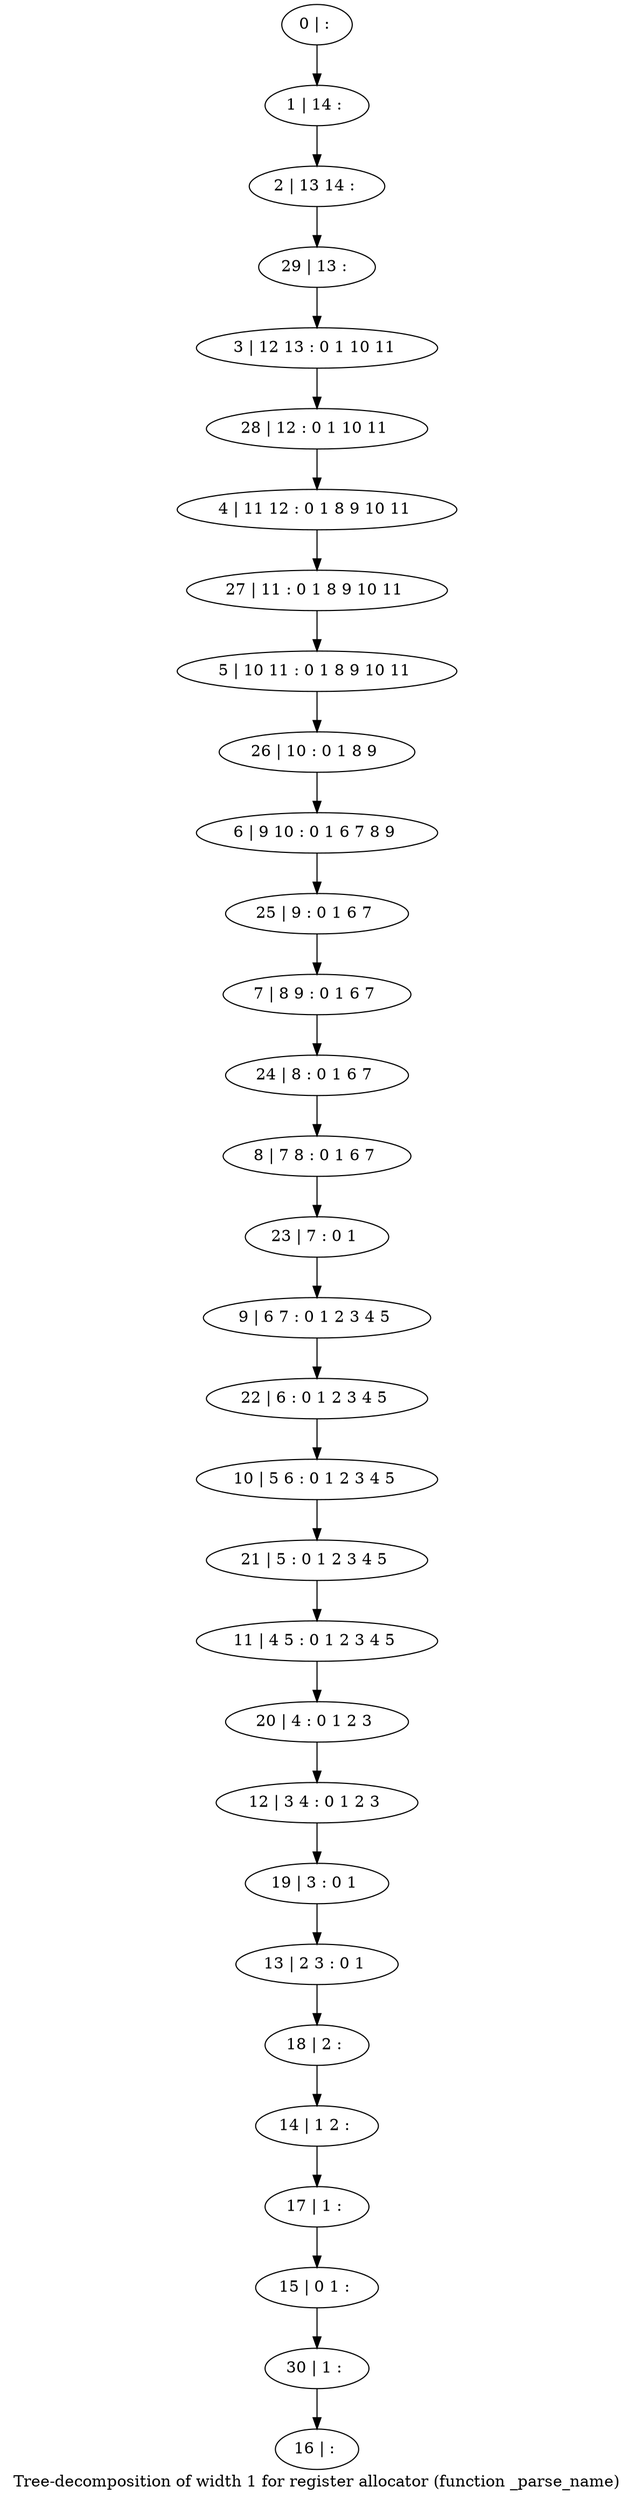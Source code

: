 digraph G {
graph [label="Tree-decomposition of width 1 for register allocator (function _parse_name)"]
0[label="0 | : "];
1[label="1 | 14 : "];
2[label="2 | 13 14 : "];
3[label="3 | 12 13 : 0 1 10 11 "];
4[label="4 | 11 12 : 0 1 8 9 10 11 "];
5[label="5 | 10 11 : 0 1 8 9 10 11 "];
6[label="6 | 9 10 : 0 1 6 7 8 9 "];
7[label="7 | 8 9 : 0 1 6 7 "];
8[label="8 | 7 8 : 0 1 6 7 "];
9[label="9 | 6 7 : 0 1 2 3 4 5 "];
10[label="10 | 5 6 : 0 1 2 3 4 5 "];
11[label="11 | 4 5 : 0 1 2 3 4 5 "];
12[label="12 | 3 4 : 0 1 2 3 "];
13[label="13 | 2 3 : 0 1 "];
14[label="14 | 1 2 : "];
15[label="15 | 0 1 : "];
16[label="16 | : "];
17[label="17 | 1 : "];
18[label="18 | 2 : "];
19[label="19 | 3 : 0 1 "];
20[label="20 | 4 : 0 1 2 3 "];
21[label="21 | 5 : 0 1 2 3 4 5 "];
22[label="22 | 6 : 0 1 2 3 4 5 "];
23[label="23 | 7 : 0 1 "];
24[label="24 | 8 : 0 1 6 7 "];
25[label="25 | 9 : 0 1 6 7 "];
26[label="26 | 10 : 0 1 8 9 "];
27[label="27 | 11 : 0 1 8 9 10 11 "];
28[label="28 | 12 : 0 1 10 11 "];
29[label="29 | 13 : "];
30[label="30 | 1 : "];
0->1 ;
1->2 ;
17->15 ;
14->17 ;
18->14 ;
13->18 ;
19->13 ;
12->19 ;
20->12 ;
11->20 ;
21->11 ;
10->21 ;
22->10 ;
9->22 ;
23->9 ;
8->23 ;
24->8 ;
7->24 ;
25->7 ;
6->25 ;
26->6 ;
5->26 ;
27->5 ;
4->27 ;
28->4 ;
3->28 ;
29->3 ;
2->29 ;
30->16 ;
15->30 ;
}
